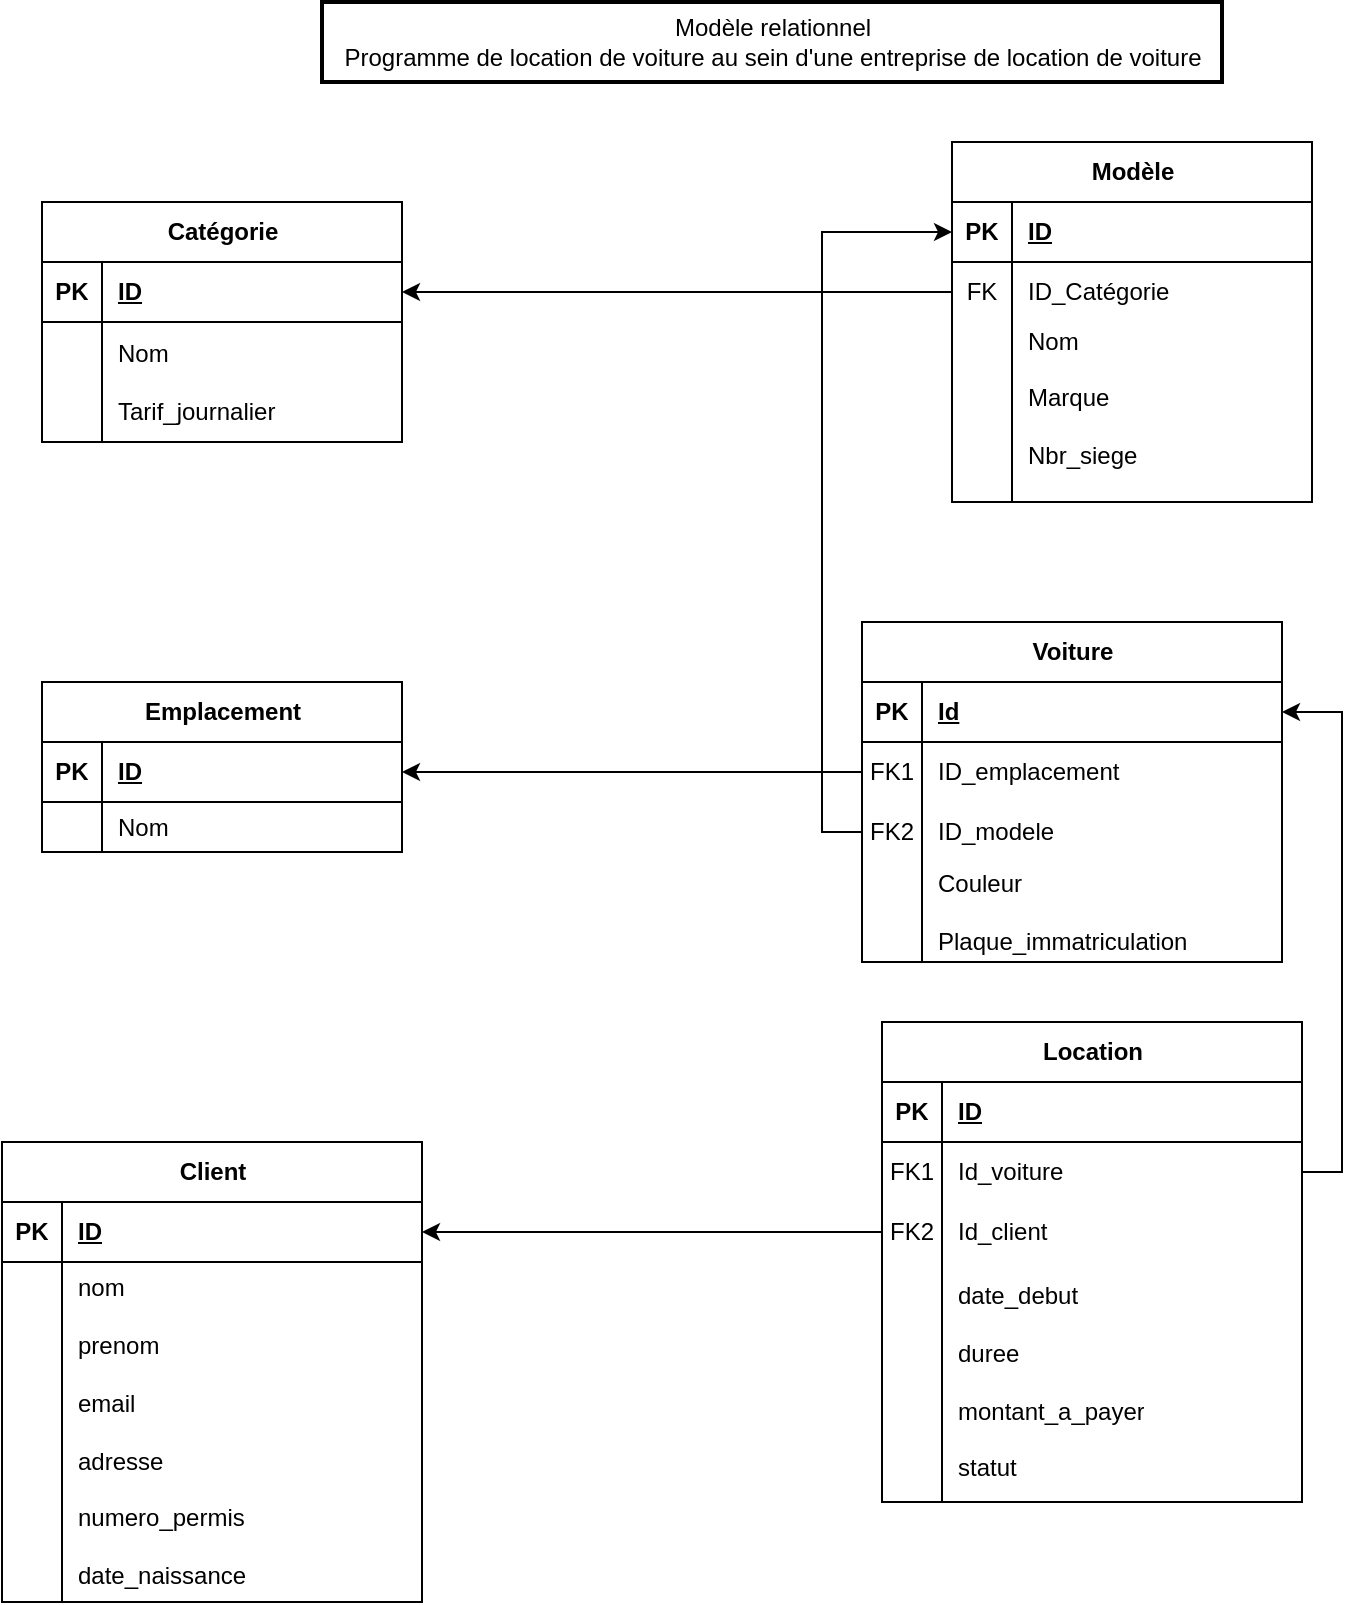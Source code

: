 <mxfile version="24.7.17">
  <diagram id="R2lEEEUBdFMjLlhIrx00" name="Page-1">
    <mxGraphModel dx="1240" dy="775" grid="1" gridSize="10" guides="1" tooltips="1" connect="1" arrows="1" fold="1" page="1" pageScale="1" pageWidth="1100" pageHeight="850" math="0" shadow="0" extFonts="Permanent Marker^https://fonts.googleapis.com/css?family=Permanent+Marker">
      <root>
        <mxCell id="0" />
        <mxCell id="1" parent="0" />
        <mxCell id="B3REQdVebsj16FTXEcXI-1" value="&lt;div&gt;Modèle relationnel&lt;/div&gt;&lt;div&gt;Programme de location de voiture au sein d&#39;une entreprise de location de voiture&lt;/div&gt;" style="text;html=1;align=center;verticalAlign=middle;resizable=0;points=[];autosize=1;strokeColor=default;fillColor=none;strokeWidth=2;" parent="1" vertex="1">
          <mxGeometry x="360" y="10" width="450" height="40" as="geometry" />
        </mxCell>
        <mxCell id="B3REQdVebsj16FTXEcXI-2" value="Catégorie" style="shape=table;startSize=30;container=1;collapsible=1;childLayout=tableLayout;fixedRows=1;rowLines=0;fontStyle=1;align=center;resizeLast=1;html=1;" parent="1" vertex="1">
          <mxGeometry x="220" y="110" width="180" height="120" as="geometry" />
        </mxCell>
        <mxCell id="B3REQdVebsj16FTXEcXI-3" value="" style="shape=tableRow;horizontal=0;startSize=0;swimlaneHead=0;swimlaneBody=0;fillColor=none;collapsible=0;dropTarget=0;points=[[0,0.5],[1,0.5]];portConstraint=eastwest;top=0;left=0;right=0;bottom=1;" parent="B3REQdVebsj16FTXEcXI-2" vertex="1">
          <mxGeometry y="30" width="180" height="30" as="geometry" />
        </mxCell>
        <mxCell id="B3REQdVebsj16FTXEcXI-4" value="PK" style="shape=partialRectangle;connectable=0;fillColor=none;top=0;left=0;bottom=0;right=0;fontStyle=1;overflow=hidden;whiteSpace=wrap;html=1;" parent="B3REQdVebsj16FTXEcXI-3" vertex="1">
          <mxGeometry width="30" height="30" as="geometry">
            <mxRectangle width="30" height="30" as="alternateBounds" />
          </mxGeometry>
        </mxCell>
        <mxCell id="B3REQdVebsj16FTXEcXI-5" value="ID" style="shape=partialRectangle;connectable=0;fillColor=none;top=0;left=0;bottom=0;right=0;align=left;spacingLeft=6;fontStyle=5;overflow=hidden;whiteSpace=wrap;html=1;" parent="B3REQdVebsj16FTXEcXI-3" vertex="1">
          <mxGeometry x="30" width="150" height="30" as="geometry">
            <mxRectangle width="150" height="30" as="alternateBounds" />
          </mxGeometry>
        </mxCell>
        <mxCell id="B3REQdVebsj16FTXEcXI-6" value="" style="shape=tableRow;horizontal=0;startSize=0;swimlaneHead=0;swimlaneBody=0;fillColor=none;collapsible=0;dropTarget=0;points=[[0,0.5],[1,0.5]];portConstraint=eastwest;top=0;left=0;right=0;bottom=0;" parent="B3REQdVebsj16FTXEcXI-2" vertex="1">
          <mxGeometry y="60" width="180" height="60" as="geometry" />
        </mxCell>
        <mxCell id="B3REQdVebsj16FTXEcXI-7" value="" style="shape=partialRectangle;connectable=0;fillColor=none;top=0;left=0;bottom=0;right=0;editable=1;overflow=hidden;whiteSpace=wrap;html=1;" parent="B3REQdVebsj16FTXEcXI-6" vertex="1">
          <mxGeometry width="30" height="60" as="geometry">
            <mxRectangle width="30" height="60" as="alternateBounds" />
          </mxGeometry>
        </mxCell>
        <mxCell id="B3REQdVebsj16FTXEcXI-8" value="Nom&lt;br&gt;&lt;br&gt;Tarif_journalier" style="shape=partialRectangle;connectable=0;fillColor=none;top=0;left=0;bottom=0;right=0;align=left;spacingLeft=6;overflow=hidden;whiteSpace=wrap;html=1;" parent="B3REQdVebsj16FTXEcXI-6" vertex="1">
          <mxGeometry x="30" width="150" height="60" as="geometry">
            <mxRectangle width="150" height="60" as="alternateBounds" />
          </mxGeometry>
        </mxCell>
        <mxCell id="B3REQdVebsj16FTXEcXI-22" value="Modèle" style="shape=table;startSize=30;container=1;collapsible=1;childLayout=tableLayout;fixedRows=1;rowLines=0;fontStyle=1;align=center;resizeLast=1;html=1;" parent="1" vertex="1">
          <mxGeometry x="675" y="80" width="180" height="180" as="geometry">
            <mxRectangle x="480" y="470" width="80" height="30" as="alternateBounds" />
          </mxGeometry>
        </mxCell>
        <mxCell id="B3REQdVebsj16FTXEcXI-23" value="" style="shape=tableRow;horizontal=0;startSize=0;swimlaneHead=0;swimlaneBody=0;fillColor=none;collapsible=0;dropTarget=0;points=[[0,0.5],[1,0.5]];portConstraint=eastwest;top=0;left=0;right=0;bottom=1;" parent="B3REQdVebsj16FTXEcXI-22" vertex="1">
          <mxGeometry y="30" width="180" height="30" as="geometry" />
        </mxCell>
        <mxCell id="B3REQdVebsj16FTXEcXI-24" value="PK" style="shape=partialRectangle;connectable=0;fillColor=none;top=0;left=0;bottom=0;right=0;fontStyle=1;overflow=hidden;whiteSpace=wrap;html=1;" parent="B3REQdVebsj16FTXEcXI-23" vertex="1">
          <mxGeometry width="30" height="30" as="geometry">
            <mxRectangle width="30" height="30" as="alternateBounds" />
          </mxGeometry>
        </mxCell>
        <mxCell id="B3REQdVebsj16FTXEcXI-25" value="ID" style="shape=partialRectangle;connectable=0;fillColor=none;top=0;left=0;bottom=0;right=0;align=left;spacingLeft=6;fontStyle=5;overflow=hidden;whiteSpace=wrap;html=1;" parent="B3REQdVebsj16FTXEcXI-23" vertex="1">
          <mxGeometry x="30" width="150" height="30" as="geometry">
            <mxRectangle width="150" height="30" as="alternateBounds" />
          </mxGeometry>
        </mxCell>
        <mxCell id="B3REQdVebsj16FTXEcXI-26" value="" style="shape=tableRow;horizontal=0;startSize=0;swimlaneHead=0;swimlaneBody=0;fillColor=none;collapsible=0;dropTarget=0;points=[[0,0.5],[1,0.5]];portConstraint=eastwest;top=0;left=0;right=0;bottom=0;" parent="B3REQdVebsj16FTXEcXI-22" vertex="1">
          <mxGeometry y="60" width="180" height="30" as="geometry" />
        </mxCell>
        <mxCell id="B3REQdVebsj16FTXEcXI-27" value="FK" style="shape=partialRectangle;connectable=0;fillColor=none;top=0;left=0;bottom=0;right=0;editable=1;overflow=hidden;whiteSpace=wrap;html=1;" parent="B3REQdVebsj16FTXEcXI-26" vertex="1">
          <mxGeometry width="30" height="30" as="geometry">
            <mxRectangle width="30" height="30" as="alternateBounds" />
          </mxGeometry>
        </mxCell>
        <mxCell id="B3REQdVebsj16FTXEcXI-28" value="ID_Catégorie" style="shape=partialRectangle;connectable=0;fillColor=none;top=0;left=0;bottom=0;right=0;align=left;spacingLeft=6;overflow=hidden;whiteSpace=wrap;html=1;" parent="B3REQdVebsj16FTXEcXI-26" vertex="1">
          <mxGeometry x="30" width="150" height="30" as="geometry">
            <mxRectangle width="150" height="30" as="alternateBounds" />
          </mxGeometry>
        </mxCell>
        <mxCell id="B3REQdVebsj16FTXEcXI-29" value="" style="shape=tableRow;horizontal=0;startSize=0;swimlaneHead=0;swimlaneBody=0;fillColor=none;collapsible=0;dropTarget=0;points=[[0,0.5],[1,0.5]];portConstraint=eastwest;top=0;left=0;right=0;bottom=0;" parent="B3REQdVebsj16FTXEcXI-22" vertex="1">
          <mxGeometry y="90" width="180" height="90" as="geometry" />
        </mxCell>
        <mxCell id="B3REQdVebsj16FTXEcXI-30" value="" style="shape=partialRectangle;connectable=0;fillColor=none;top=0;left=0;bottom=0;right=0;editable=1;overflow=hidden;whiteSpace=wrap;html=1;" parent="B3REQdVebsj16FTXEcXI-29" vertex="1">
          <mxGeometry width="30" height="90" as="geometry">
            <mxRectangle width="30" height="90" as="alternateBounds" />
          </mxGeometry>
        </mxCell>
        <mxCell id="B3REQdVebsj16FTXEcXI-31" value="Nom&lt;div&gt;&lt;span style=&quot;color: rgba(0, 0, 0, 0); font-family: monospace; font-size: 0px; text-wrap: nowrap;&quot;&gt;%3CmxGraphModel%3E%3Croot%3E%3CmxCell%20id%3D%220%22%2F%3E%3CmxCell%20id%3D%221%22%20parent%3D%220%22%2F%3E%3CmxCell%20id%3D%222%22%20value%3D%22Marque%22%20style%3D%22shape%3DpartialRectangle%3Bconnectable%3D0%3BfillColor%3Dnone%3Btop%3D0%3Bleft%3D0%3Bbottom%3D0%3Bright%3D0%3Balign%3Dleft%3BspacingLeft%3D6%3Boverflow%3Dhidden%3BwhiteSpace%3Dwrap%3Bhtml%3D1%3B%22%20vertex%3D%221%22%20parent%3D%221%22%3E%3CmxGeometry%20x%3D%22430%22%20y%3D%22510%22%20width%3D%22150%22%20height%3D%2230%22%20as%3D%22geometry%22%3E%3CmxRectangle%20width%3D%22150%22%20height%3D%2230%22%20as%3D%22alternateBounds%22%2F%3E%3C%2FmxGeometry%3E%3C%2FmxCell%3E%3C%2Froot%3E%3C%2FmxGraphModel%3&lt;br&gt;&lt;/span&gt;Marque&lt;br&gt;&lt;br&gt;Nbr_siege&lt;/div&gt;&lt;div&gt;&lt;span style=&quot;color: rgba(0, 0, 0, 0); font-family: monospace; font-size: 0px; text-wrap: nowrap;&quot;&gt;M&lt;/span&gt;&lt;/div&gt;" style="shape=partialRectangle;connectable=0;fillColor=none;top=0;left=0;bottom=0;right=0;align=left;spacingLeft=6;overflow=hidden;whiteSpace=wrap;html=1;" parent="B3REQdVebsj16FTXEcXI-29" vertex="1">
          <mxGeometry x="30" width="150" height="90" as="geometry">
            <mxRectangle width="150" height="90" as="alternateBounds" />
          </mxGeometry>
        </mxCell>
        <mxCell id="B3REQdVebsj16FTXEcXI-48" style="edgeStyle=orthogonalEdgeStyle;rounded=0;orthogonalLoop=1;jettySize=auto;html=1;entryX=1;entryY=0.5;entryDx=0;entryDy=0;" parent="1" source="B3REQdVebsj16FTXEcXI-26" target="B3REQdVebsj16FTXEcXI-3" edge="1">
          <mxGeometry relative="1" as="geometry" />
        </mxCell>
        <mxCell id="B3REQdVebsj16FTXEcXI-76" value="" style="group" parent="1" vertex="1" connectable="0">
          <mxGeometry x="630" y="320" width="210" height="170" as="geometry" />
        </mxCell>
        <mxCell id="B3REQdVebsj16FTXEcXI-75" value="" style="group" parent="B3REQdVebsj16FTXEcXI-76" vertex="1" connectable="0">
          <mxGeometry width="210" height="170" as="geometry" />
        </mxCell>
        <mxCell id="B3REQdVebsj16FTXEcXI-59" value="Voiture" style="shape=table;startSize=30;container=1;collapsible=1;childLayout=tableLayout;fixedRows=1;rowLines=0;fontStyle=1;align=center;resizeLast=1;html=1;" parent="B3REQdVebsj16FTXEcXI-75" vertex="1">
          <mxGeometry width="210" height="170" as="geometry" />
        </mxCell>
        <mxCell id="B3REQdVebsj16FTXEcXI-60" value="" style="shape=tableRow;horizontal=0;startSize=0;swimlaneHead=0;swimlaneBody=0;fillColor=none;collapsible=0;dropTarget=0;points=[[0,0.5],[1,0.5]];portConstraint=eastwest;top=0;left=0;right=0;bottom=1;" parent="B3REQdVebsj16FTXEcXI-59" vertex="1">
          <mxGeometry y="30" width="210" height="30" as="geometry" />
        </mxCell>
        <mxCell id="B3REQdVebsj16FTXEcXI-61" value="PK" style="shape=partialRectangle;connectable=0;fillColor=none;top=0;left=0;bottom=0;right=0;fontStyle=1;overflow=hidden;whiteSpace=wrap;html=1;" parent="B3REQdVebsj16FTXEcXI-60" vertex="1">
          <mxGeometry width="30" height="30" as="geometry">
            <mxRectangle width="30" height="30" as="alternateBounds" />
          </mxGeometry>
        </mxCell>
        <mxCell id="B3REQdVebsj16FTXEcXI-62" value="Id" style="shape=partialRectangle;connectable=0;fillColor=none;top=0;left=0;bottom=0;right=0;align=left;spacingLeft=6;fontStyle=5;overflow=hidden;whiteSpace=wrap;html=1;" parent="B3REQdVebsj16FTXEcXI-60" vertex="1">
          <mxGeometry x="30" width="180" height="30" as="geometry">
            <mxRectangle width="180" height="30" as="alternateBounds" />
          </mxGeometry>
        </mxCell>
        <mxCell id="B3REQdVebsj16FTXEcXI-63" value="" style="shape=tableRow;horizontal=0;startSize=0;swimlaneHead=0;swimlaneBody=0;fillColor=none;collapsible=0;dropTarget=0;points=[[0,0.5],[1,0.5]];portConstraint=eastwest;top=0;left=0;right=0;bottom=0;" parent="B3REQdVebsj16FTXEcXI-59" vertex="1">
          <mxGeometry y="60" width="210" height="30" as="geometry" />
        </mxCell>
        <mxCell id="B3REQdVebsj16FTXEcXI-64" value="FK1" style="shape=partialRectangle;connectable=0;fillColor=none;top=0;left=0;bottom=0;right=0;editable=1;overflow=hidden;whiteSpace=wrap;html=1;" parent="B3REQdVebsj16FTXEcXI-63" vertex="1">
          <mxGeometry width="30" height="30" as="geometry">
            <mxRectangle width="30" height="30" as="alternateBounds" />
          </mxGeometry>
        </mxCell>
        <mxCell id="B3REQdVebsj16FTXEcXI-65" value="ID_emplacement" style="shape=partialRectangle;connectable=0;fillColor=none;top=0;left=0;bottom=0;right=0;align=left;spacingLeft=6;overflow=hidden;whiteSpace=wrap;html=1;" parent="B3REQdVebsj16FTXEcXI-63" vertex="1">
          <mxGeometry x="30" width="180" height="30" as="geometry">
            <mxRectangle width="180" height="30" as="alternateBounds" />
          </mxGeometry>
        </mxCell>
        <mxCell id="B3REQdVebsj16FTXEcXI-66" value="" style="shape=tableRow;horizontal=0;startSize=0;swimlaneHead=0;swimlaneBody=0;fillColor=none;collapsible=0;dropTarget=0;points=[[0,0.5],[1,0.5]];portConstraint=eastwest;top=0;left=0;right=0;bottom=0;" parent="B3REQdVebsj16FTXEcXI-59" vertex="1">
          <mxGeometry y="90" width="210" height="30" as="geometry" />
        </mxCell>
        <mxCell id="B3REQdVebsj16FTXEcXI-67" value="FK2" style="shape=partialRectangle;connectable=0;fillColor=none;top=0;left=0;bottom=0;right=0;editable=1;overflow=hidden;whiteSpace=wrap;html=1;" parent="B3REQdVebsj16FTXEcXI-66" vertex="1">
          <mxGeometry width="30" height="30" as="geometry">
            <mxRectangle width="30" height="30" as="alternateBounds" />
          </mxGeometry>
        </mxCell>
        <mxCell id="B3REQdVebsj16FTXEcXI-68" value="ID_modele" style="shape=partialRectangle;connectable=0;fillColor=none;top=0;left=0;bottom=0;right=0;align=left;spacingLeft=6;overflow=hidden;whiteSpace=wrap;html=1;" parent="B3REQdVebsj16FTXEcXI-66" vertex="1">
          <mxGeometry x="30" width="180" height="30" as="geometry">
            <mxRectangle width="180" height="30" as="alternateBounds" />
          </mxGeometry>
        </mxCell>
        <mxCell id="B3REQdVebsj16FTXEcXI-69" value="" style="shape=tableRow;horizontal=0;startSize=0;swimlaneHead=0;swimlaneBody=0;fillColor=none;collapsible=0;dropTarget=0;points=[[0,0.5],[1,0.5]];portConstraint=eastwest;top=0;left=0;right=0;bottom=0;" parent="B3REQdVebsj16FTXEcXI-59" vertex="1">
          <mxGeometry y="120" width="210" height="50" as="geometry" />
        </mxCell>
        <mxCell id="B3REQdVebsj16FTXEcXI-70" value="" style="shape=partialRectangle;connectable=0;fillColor=none;top=0;left=0;bottom=0;right=0;editable=1;overflow=hidden;whiteSpace=wrap;html=1;" parent="B3REQdVebsj16FTXEcXI-69" vertex="1">
          <mxGeometry width="30" height="50" as="geometry">
            <mxRectangle width="30" height="50" as="alternateBounds" />
          </mxGeometry>
        </mxCell>
        <mxCell id="B3REQdVebsj16FTXEcXI-71" value="Couleur&lt;div&gt;&lt;br&gt;&lt;/div&gt;&lt;div&gt;Plaque_immatriculation&lt;br&gt;&lt;/div&gt;" style="shape=partialRectangle;connectable=0;fillColor=none;top=0;left=0;bottom=0;right=0;align=left;spacingLeft=6;overflow=hidden;whiteSpace=wrap;html=1;" parent="B3REQdVebsj16FTXEcXI-69" vertex="1">
          <mxGeometry x="30" width="180" height="50" as="geometry">
            <mxRectangle width="180" height="50" as="alternateBounds" />
          </mxGeometry>
        </mxCell>
        <mxCell id="B3REQdVebsj16FTXEcXI-78" value="Emplacement" style="shape=table;startSize=30;container=1;collapsible=1;childLayout=tableLayout;fixedRows=1;rowLines=0;fontStyle=1;align=center;resizeLast=1;html=1;" parent="1" vertex="1">
          <mxGeometry x="220" y="350" width="180" height="85" as="geometry" />
        </mxCell>
        <mxCell id="B3REQdVebsj16FTXEcXI-79" value="" style="shape=tableRow;horizontal=0;startSize=0;swimlaneHead=0;swimlaneBody=0;fillColor=none;collapsible=0;dropTarget=0;points=[[0,0.5],[1,0.5]];portConstraint=eastwest;top=0;left=0;right=0;bottom=1;" parent="B3REQdVebsj16FTXEcXI-78" vertex="1">
          <mxGeometry y="30" width="180" height="30" as="geometry" />
        </mxCell>
        <mxCell id="B3REQdVebsj16FTXEcXI-80" value="PK" style="shape=partialRectangle;connectable=0;fillColor=none;top=0;left=0;bottom=0;right=0;fontStyle=1;overflow=hidden;whiteSpace=wrap;html=1;" parent="B3REQdVebsj16FTXEcXI-79" vertex="1">
          <mxGeometry width="30" height="30" as="geometry">
            <mxRectangle width="30" height="30" as="alternateBounds" />
          </mxGeometry>
        </mxCell>
        <mxCell id="B3REQdVebsj16FTXEcXI-81" value="ID" style="shape=partialRectangle;connectable=0;fillColor=none;top=0;left=0;bottom=0;right=0;align=left;spacingLeft=6;fontStyle=5;overflow=hidden;whiteSpace=wrap;html=1;" parent="B3REQdVebsj16FTXEcXI-79" vertex="1">
          <mxGeometry x="30" width="150" height="30" as="geometry">
            <mxRectangle width="150" height="30" as="alternateBounds" />
          </mxGeometry>
        </mxCell>
        <mxCell id="B3REQdVebsj16FTXEcXI-82" value="" style="shape=tableRow;horizontal=0;startSize=0;swimlaneHead=0;swimlaneBody=0;fillColor=none;collapsible=0;dropTarget=0;points=[[0,0.5],[1,0.5]];portConstraint=eastwest;top=0;left=0;right=0;bottom=0;" parent="B3REQdVebsj16FTXEcXI-78" vertex="1">
          <mxGeometry y="60" width="180" height="25" as="geometry" />
        </mxCell>
        <mxCell id="B3REQdVebsj16FTXEcXI-83" value="" style="shape=partialRectangle;connectable=0;fillColor=none;top=0;left=0;bottom=0;right=0;editable=1;overflow=hidden;whiteSpace=wrap;html=1;" parent="B3REQdVebsj16FTXEcXI-82" vertex="1">
          <mxGeometry width="30" height="25" as="geometry">
            <mxRectangle width="30" height="25" as="alternateBounds" />
          </mxGeometry>
        </mxCell>
        <mxCell id="B3REQdVebsj16FTXEcXI-84" value="Nom" style="shape=partialRectangle;connectable=0;fillColor=none;top=0;left=0;bottom=0;right=0;align=left;spacingLeft=6;overflow=hidden;whiteSpace=wrap;html=1;" parent="B3REQdVebsj16FTXEcXI-82" vertex="1">
          <mxGeometry x="30" width="150" height="25" as="geometry">
            <mxRectangle width="150" height="25" as="alternateBounds" />
          </mxGeometry>
        </mxCell>
        <mxCell id="B3REQdVebsj16FTXEcXI-85" style="edgeStyle=orthogonalEdgeStyle;rounded=0;orthogonalLoop=1;jettySize=auto;html=1;entryX=1;entryY=0.5;entryDx=0;entryDy=0;" parent="1" source="B3REQdVebsj16FTXEcXI-63" target="B3REQdVebsj16FTXEcXI-79" edge="1">
          <mxGeometry relative="1" as="geometry" />
        </mxCell>
        <mxCell id="B3REQdVebsj16FTXEcXI-86" style="edgeStyle=orthogonalEdgeStyle;rounded=0;orthogonalLoop=1;jettySize=auto;html=1;exitX=0;exitY=0.5;exitDx=0;exitDy=0;entryX=0;entryY=0.5;entryDx=0;entryDy=0;" parent="1" source="B3REQdVebsj16FTXEcXI-66" target="B3REQdVebsj16FTXEcXI-23" edge="1">
          <mxGeometry relative="1" as="geometry" />
        </mxCell>
        <mxCell id="B3REQdVebsj16FTXEcXI-87" value="" style="group" parent="1" vertex="1" connectable="0">
          <mxGeometry x="640" y="520" width="210" height="260" as="geometry" />
        </mxCell>
        <mxCell id="B3REQdVebsj16FTXEcXI-89" value="" style="group" parent="B3REQdVebsj16FTXEcXI-87" vertex="1" connectable="0">
          <mxGeometry width="210" height="260" as="geometry" />
        </mxCell>
        <mxCell id="B3REQdVebsj16FTXEcXI-90" value="Location" style="shape=table;startSize=30;container=1;collapsible=1;childLayout=tableLayout;fixedRows=1;rowLines=0;fontStyle=1;align=center;resizeLast=1;html=1;" parent="B3REQdVebsj16FTXEcXI-89" vertex="1">
          <mxGeometry width="210" height="240" as="geometry" />
        </mxCell>
        <mxCell id="B3REQdVebsj16FTXEcXI-91" value="" style="shape=tableRow;horizontal=0;startSize=0;swimlaneHead=0;swimlaneBody=0;fillColor=none;collapsible=0;dropTarget=0;points=[[0,0.5],[1,0.5]];portConstraint=eastwest;top=0;left=0;right=0;bottom=1;" parent="B3REQdVebsj16FTXEcXI-90" vertex="1">
          <mxGeometry y="30" width="210" height="30" as="geometry" />
        </mxCell>
        <mxCell id="B3REQdVebsj16FTXEcXI-92" value="PK" style="shape=partialRectangle;connectable=0;fillColor=none;top=0;left=0;bottom=0;right=0;fontStyle=1;overflow=hidden;whiteSpace=wrap;html=1;" parent="B3REQdVebsj16FTXEcXI-91" vertex="1">
          <mxGeometry width="30" height="30" as="geometry">
            <mxRectangle width="30" height="30" as="alternateBounds" />
          </mxGeometry>
        </mxCell>
        <mxCell id="B3REQdVebsj16FTXEcXI-93" value="ID" style="shape=partialRectangle;connectable=0;fillColor=none;top=0;left=0;bottom=0;right=0;align=left;spacingLeft=6;fontStyle=5;overflow=hidden;whiteSpace=wrap;html=1;" parent="B3REQdVebsj16FTXEcXI-91" vertex="1">
          <mxGeometry x="30" width="180" height="30" as="geometry">
            <mxRectangle width="180" height="30" as="alternateBounds" />
          </mxGeometry>
        </mxCell>
        <mxCell id="B3REQdVebsj16FTXEcXI-94" value="" style="shape=tableRow;horizontal=0;startSize=0;swimlaneHead=0;swimlaneBody=0;fillColor=none;collapsible=0;dropTarget=0;points=[[0,0.5],[1,0.5]];portConstraint=eastwest;top=0;left=0;right=0;bottom=0;" parent="B3REQdVebsj16FTXEcXI-90" vertex="1">
          <mxGeometry y="60" width="210" height="30" as="geometry" />
        </mxCell>
        <mxCell id="B3REQdVebsj16FTXEcXI-95" value="FK1" style="shape=partialRectangle;connectable=0;fillColor=none;top=0;left=0;bottom=0;right=0;editable=1;overflow=hidden;whiteSpace=wrap;html=1;" parent="B3REQdVebsj16FTXEcXI-94" vertex="1">
          <mxGeometry width="30" height="30" as="geometry">
            <mxRectangle width="30" height="30" as="alternateBounds" />
          </mxGeometry>
        </mxCell>
        <mxCell id="B3REQdVebsj16FTXEcXI-96" value="Id_voiture" style="shape=partialRectangle;connectable=0;fillColor=none;top=0;left=0;bottom=0;right=0;align=left;spacingLeft=6;overflow=hidden;whiteSpace=wrap;html=1;" parent="B3REQdVebsj16FTXEcXI-94" vertex="1">
          <mxGeometry x="30" width="180" height="30" as="geometry">
            <mxRectangle width="180" height="30" as="alternateBounds" />
          </mxGeometry>
        </mxCell>
        <mxCell id="B3REQdVebsj16FTXEcXI-97" value="" style="shape=tableRow;horizontal=0;startSize=0;swimlaneHead=0;swimlaneBody=0;fillColor=none;collapsible=0;dropTarget=0;points=[[0,0.5],[1,0.5]];portConstraint=eastwest;top=0;left=0;right=0;bottom=0;" parent="B3REQdVebsj16FTXEcXI-90" vertex="1">
          <mxGeometry y="90" width="210" height="30" as="geometry" />
        </mxCell>
        <mxCell id="B3REQdVebsj16FTXEcXI-98" value="FK2" style="shape=partialRectangle;connectable=0;fillColor=none;top=0;left=0;bottom=0;right=0;editable=1;overflow=hidden;whiteSpace=wrap;html=1;" parent="B3REQdVebsj16FTXEcXI-97" vertex="1">
          <mxGeometry width="30" height="30" as="geometry">
            <mxRectangle width="30" height="30" as="alternateBounds" />
          </mxGeometry>
        </mxCell>
        <mxCell id="B3REQdVebsj16FTXEcXI-99" value="Id_client" style="shape=partialRectangle;connectable=0;fillColor=none;top=0;left=0;bottom=0;right=0;align=left;spacingLeft=6;overflow=hidden;whiteSpace=wrap;html=1;" parent="B3REQdVebsj16FTXEcXI-97" vertex="1">
          <mxGeometry x="30" width="180" height="30" as="geometry">
            <mxRectangle width="180" height="30" as="alternateBounds" />
          </mxGeometry>
        </mxCell>
        <mxCell id="B3REQdVebsj16FTXEcXI-100" value="" style="shape=tableRow;horizontal=0;startSize=0;swimlaneHead=0;swimlaneBody=0;fillColor=none;collapsible=0;dropTarget=0;points=[[0,0.5],[1,0.5]];portConstraint=eastwest;top=0;left=0;right=0;bottom=0;" parent="B3REQdVebsj16FTXEcXI-90" vertex="1">
          <mxGeometry y="120" width="210" height="120" as="geometry" />
        </mxCell>
        <mxCell id="B3REQdVebsj16FTXEcXI-101" value="" style="shape=partialRectangle;connectable=0;fillColor=none;top=0;left=0;bottom=0;right=0;editable=1;overflow=hidden;whiteSpace=wrap;html=1;" parent="B3REQdVebsj16FTXEcXI-100" vertex="1">
          <mxGeometry width="30" height="120" as="geometry">
            <mxRectangle width="30" height="120" as="alternateBounds" />
          </mxGeometry>
        </mxCell>
        <mxCell id="B3REQdVebsj16FTXEcXI-102" value="date_debut&lt;br&gt;&lt;br&gt;duree&lt;br&gt;&lt;br&gt;montant_a_payer&lt;br&gt;&lt;br&gt;statut" style="shape=partialRectangle;connectable=0;fillColor=none;top=0;left=0;bottom=0;right=0;align=left;spacingLeft=6;overflow=hidden;whiteSpace=wrap;html=1;" parent="B3REQdVebsj16FTXEcXI-100" vertex="1">
          <mxGeometry x="30" width="180" height="120" as="geometry">
            <mxRectangle width="180" height="120" as="alternateBounds" />
          </mxGeometry>
        </mxCell>
        <mxCell id="B3REQdVebsj16FTXEcXI-104" value="" style="group" parent="1" vertex="1" connectable="0">
          <mxGeometry x="200" y="580" width="210" height="230" as="geometry" />
        </mxCell>
        <mxCell id="B3REQdVebsj16FTXEcXI-105" value="" style="group" parent="B3REQdVebsj16FTXEcXI-104" vertex="1" connectable="0">
          <mxGeometry width="210" height="230" as="geometry" />
        </mxCell>
        <mxCell id="B3REQdVebsj16FTXEcXI-106" value="Client" style="shape=table;startSize=30;container=1;collapsible=1;childLayout=tableLayout;fixedRows=1;rowLines=0;fontStyle=1;align=center;resizeLast=1;html=1;" parent="B3REQdVebsj16FTXEcXI-105" vertex="1">
          <mxGeometry width="210" height="230" as="geometry" />
        </mxCell>
        <mxCell id="B3REQdVebsj16FTXEcXI-107" value="" style="shape=tableRow;horizontal=0;startSize=0;swimlaneHead=0;swimlaneBody=0;fillColor=none;collapsible=0;dropTarget=0;points=[[0,0.5],[1,0.5]];portConstraint=eastwest;top=0;left=0;right=0;bottom=1;" parent="B3REQdVebsj16FTXEcXI-106" vertex="1">
          <mxGeometry y="30" width="210" height="30" as="geometry" />
        </mxCell>
        <mxCell id="B3REQdVebsj16FTXEcXI-108" value="PK" style="shape=partialRectangle;connectable=0;fillColor=none;top=0;left=0;bottom=0;right=0;fontStyle=1;overflow=hidden;whiteSpace=wrap;html=1;" parent="B3REQdVebsj16FTXEcXI-107" vertex="1">
          <mxGeometry width="30" height="30" as="geometry">
            <mxRectangle width="30" height="30" as="alternateBounds" />
          </mxGeometry>
        </mxCell>
        <mxCell id="B3REQdVebsj16FTXEcXI-109" value="ID" style="shape=partialRectangle;connectable=0;fillColor=none;top=0;left=0;bottom=0;right=0;align=left;spacingLeft=6;fontStyle=5;overflow=hidden;whiteSpace=wrap;html=1;" parent="B3REQdVebsj16FTXEcXI-107" vertex="1">
          <mxGeometry x="30" width="180" height="30" as="geometry">
            <mxRectangle width="180" height="30" as="alternateBounds" />
          </mxGeometry>
        </mxCell>
        <mxCell id="B3REQdVebsj16FTXEcXI-116" value="" style="shape=tableRow;horizontal=0;startSize=0;swimlaneHead=0;swimlaneBody=0;fillColor=none;collapsible=0;dropTarget=0;points=[[0,0.5],[1,0.5]];portConstraint=eastwest;top=0;left=0;right=0;bottom=0;" parent="B3REQdVebsj16FTXEcXI-106" vertex="1">
          <mxGeometry y="60" width="210" height="170" as="geometry" />
        </mxCell>
        <mxCell id="B3REQdVebsj16FTXEcXI-117" value="" style="shape=partialRectangle;connectable=0;fillColor=none;top=0;left=0;bottom=0;right=0;editable=1;overflow=hidden;whiteSpace=wrap;html=1;" parent="B3REQdVebsj16FTXEcXI-116" vertex="1">
          <mxGeometry width="30" height="170" as="geometry">
            <mxRectangle width="30" height="170" as="alternateBounds" />
          </mxGeometry>
        </mxCell>
        <mxCell id="B3REQdVebsj16FTXEcXI-118" value="&lt;div&gt;nom&lt;/div&gt;&lt;div&gt;&lt;br&gt;&lt;/div&gt;&lt;div&gt;prenom&lt;/div&gt;&lt;div&gt;&lt;br&gt;&lt;/div&gt;&lt;div&gt;email&lt;/div&gt;&lt;div&gt;&lt;br&gt;&lt;/div&gt;&lt;div&gt;adresse&lt;br&gt;&lt;/div&gt;&lt;div&gt;&lt;br&gt;&lt;/div&gt;numero_permis&lt;div&gt;&lt;br&gt;&lt;/div&gt;&lt;div&gt;date_naissance&lt;/div&gt;" style="shape=partialRectangle;connectable=0;fillColor=none;top=0;left=0;bottom=0;right=0;align=left;spacingLeft=6;overflow=hidden;whiteSpace=wrap;html=1;" parent="B3REQdVebsj16FTXEcXI-116" vertex="1">
          <mxGeometry x="30" width="180" height="170" as="geometry">
            <mxRectangle width="180" height="170" as="alternateBounds" />
          </mxGeometry>
        </mxCell>
        <mxCell id="B3REQdVebsj16FTXEcXI-120" style="edgeStyle=orthogonalEdgeStyle;rounded=0;orthogonalLoop=1;jettySize=auto;html=1;exitX=0;exitY=0.5;exitDx=0;exitDy=0;entryX=1;entryY=0.5;entryDx=0;entryDy=0;" parent="1" source="B3REQdVebsj16FTXEcXI-97" target="B3REQdVebsj16FTXEcXI-107" edge="1">
          <mxGeometry relative="1" as="geometry" />
        </mxCell>
        <mxCell id="B3REQdVebsj16FTXEcXI-121" style="edgeStyle=orthogonalEdgeStyle;rounded=0;orthogonalLoop=1;jettySize=auto;html=1;exitX=1;exitY=0.5;exitDx=0;exitDy=0;" parent="1" source="B3REQdVebsj16FTXEcXI-94" target="B3REQdVebsj16FTXEcXI-60" edge="1">
          <mxGeometry relative="1" as="geometry" />
        </mxCell>
      </root>
    </mxGraphModel>
  </diagram>
</mxfile>
